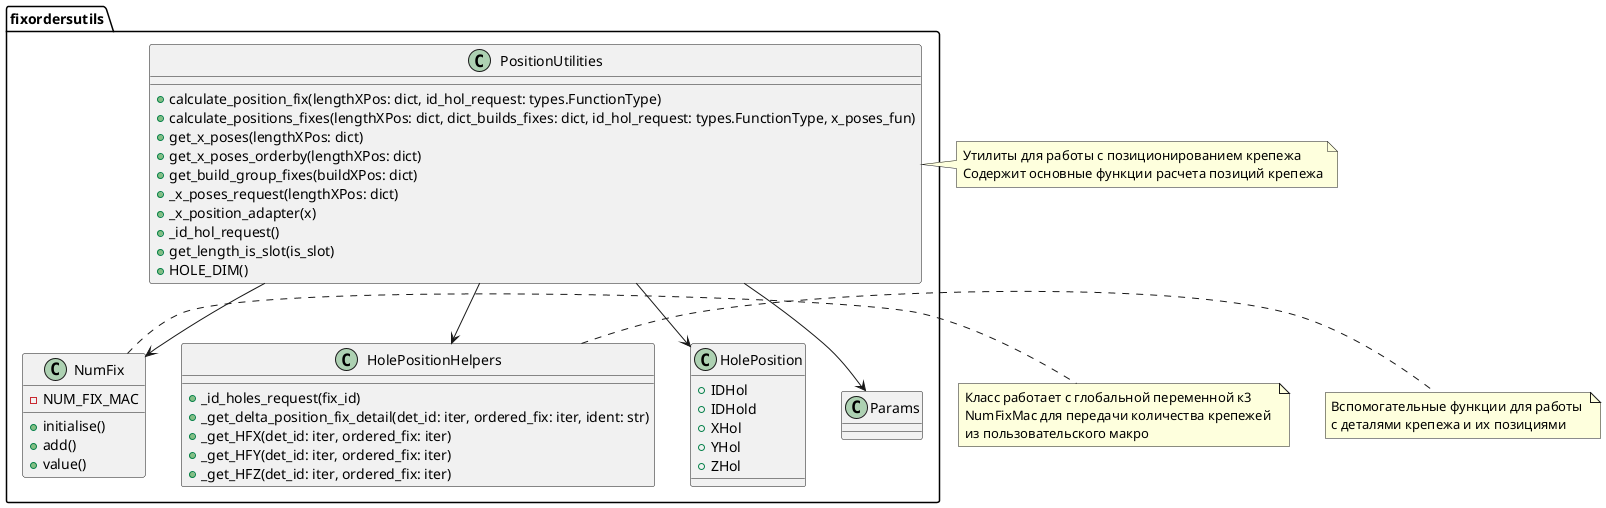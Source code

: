 @startuml
' UML диаграмма для fixordersutils/position_utilites.py

package "fixordersutils" {
  class PositionUtilities {
    +calculate_position_fix(lengthXPos: dict, id_hol_request: types.FunctionType)
    +calculate_positions_fixes(lengthXPos: dict, dict_builds_fixes: dict, id_hol_request: types.FunctionType, x_poses_fun)
    +get_x_poses(lengthXPos: dict)
    +get_x_poses_orderby(lengthXPos: dict)
    +get_build_group_fixes(buildXPos: dict)
    +_x_poses_request(lengthXPos: dict)
    +_x_position_adapter(x)
    +_id_hol_request()
    +get_length_is_slot(is_slot)
    +HOLE_DIM()
  }
  
  class NumFix {
    -NUM_FIX_MAC
    +initialise()
    +add()
    +value()
  }
  
  class HolePositionHelpers {
    +_id_holes_request(fix_id)
    +_get_delta_position_fix_detail(det_id: iter, ordered_fix: iter, ident: str)
    +_get_HFX(det_id: iter, ordered_fix: iter)
    +_get_HFY(det_id: iter, ordered_fix: iter)
    +_get_HFZ(det_id: iter, ordered_fix: iter)
  }
  
  class HolePosition {
    +IDHol
    +IDHold
    +XHol
    +YHol
    +ZHol
  }
  
  PositionUtilities --> HolePosition
  PositionUtilities --> NumFix
  PositionUtilities --> HolePositionHelpers
  PositionUtilities --> Params
}

note right of PositionUtilities
  Утилиты для работы с позиционированием крепежа
  Содержит основные функции расчета позиций крепежа
end note

note right of NumFix
  Класс работает с глобальной переменной к3 
  NumFixMac для передачи количества крепежей 
  из пользовательского макро
end note

note right of HolePositionHelpers
  Вспомогательные функции для работы 
  с деталями крепежа и их позициями
end note

@enduml